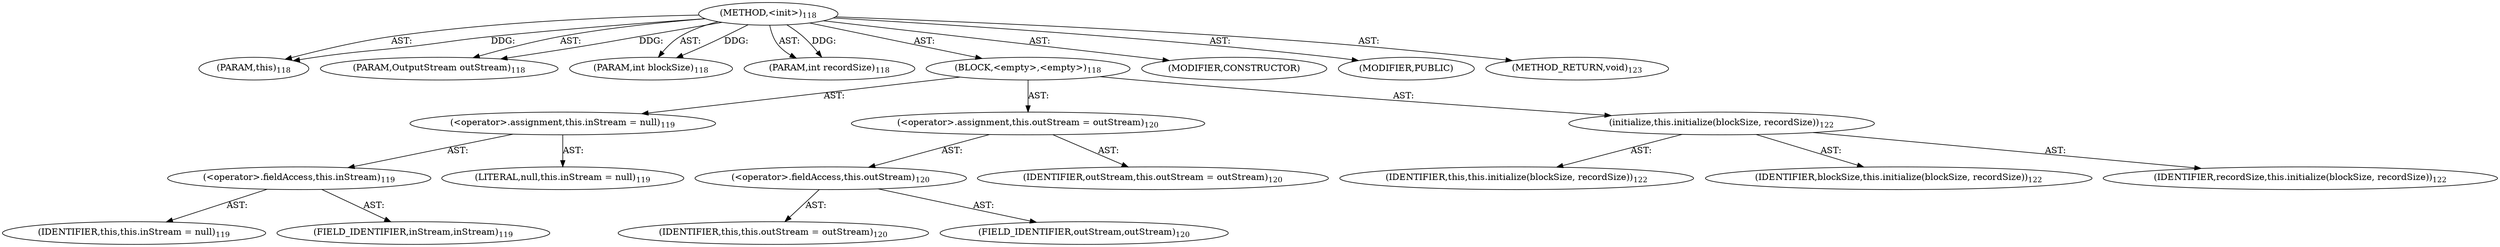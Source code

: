 digraph "&lt;init&gt;" {  
"111669149701" [label = <(METHOD,&lt;init&gt;)<SUB>118</SUB>> ]
"115964117012" [label = <(PARAM,this)<SUB>118</SUB>> ]
"115964117022" [label = <(PARAM,OutputStream outStream)<SUB>118</SUB>> ]
"115964117023" [label = <(PARAM,int blockSize)<SUB>118</SUB>> ]
"115964117024" [label = <(PARAM,int recordSize)<SUB>118</SUB>> ]
"25769803781" [label = <(BLOCK,&lt;empty&gt;,&lt;empty&gt;)<SUB>118</SUB>> ]
"30064771085" [label = <(&lt;operator&gt;.assignment,this.inStream = null)<SUB>119</SUB>> ]
"30064771086" [label = <(&lt;operator&gt;.fieldAccess,this.inStream)<SUB>119</SUB>> ]
"68719476847" [label = <(IDENTIFIER,this,this.inStream = null)<SUB>119</SUB>> ]
"55834574854" [label = <(FIELD_IDENTIFIER,inStream,inStream)<SUB>119</SUB>> ]
"90194313217" [label = <(LITERAL,null,this.inStream = null)<SUB>119</SUB>> ]
"30064771087" [label = <(&lt;operator&gt;.assignment,this.outStream = outStream)<SUB>120</SUB>> ]
"30064771088" [label = <(&lt;operator&gt;.fieldAccess,this.outStream)<SUB>120</SUB>> ]
"68719476848" [label = <(IDENTIFIER,this,this.outStream = outStream)<SUB>120</SUB>> ]
"55834574855" [label = <(FIELD_IDENTIFIER,outStream,outStream)<SUB>120</SUB>> ]
"68719476863" [label = <(IDENTIFIER,outStream,this.outStream = outStream)<SUB>120</SUB>> ]
"30064771089" [label = <(initialize,this.initialize(blockSize, recordSize))<SUB>122</SUB>> ]
"68719476849" [label = <(IDENTIFIER,this,this.initialize(blockSize, recordSize))<SUB>122</SUB>> ]
"68719476864" [label = <(IDENTIFIER,blockSize,this.initialize(blockSize, recordSize))<SUB>122</SUB>> ]
"68719476865" [label = <(IDENTIFIER,recordSize,this.initialize(blockSize, recordSize))<SUB>122</SUB>> ]
"133143986199" [label = <(MODIFIER,CONSTRUCTOR)> ]
"133143986200" [label = <(MODIFIER,PUBLIC)> ]
"128849018885" [label = <(METHOD_RETURN,void)<SUB>123</SUB>> ]
  "111669149701" -> "115964117012"  [ label = "AST: "] 
  "111669149701" -> "115964117022"  [ label = "AST: "] 
  "111669149701" -> "115964117023"  [ label = "AST: "] 
  "111669149701" -> "115964117024"  [ label = "AST: "] 
  "111669149701" -> "25769803781"  [ label = "AST: "] 
  "111669149701" -> "133143986199"  [ label = "AST: "] 
  "111669149701" -> "133143986200"  [ label = "AST: "] 
  "111669149701" -> "128849018885"  [ label = "AST: "] 
  "25769803781" -> "30064771085"  [ label = "AST: "] 
  "25769803781" -> "30064771087"  [ label = "AST: "] 
  "25769803781" -> "30064771089"  [ label = "AST: "] 
  "30064771085" -> "30064771086"  [ label = "AST: "] 
  "30064771085" -> "90194313217"  [ label = "AST: "] 
  "30064771086" -> "68719476847"  [ label = "AST: "] 
  "30064771086" -> "55834574854"  [ label = "AST: "] 
  "30064771087" -> "30064771088"  [ label = "AST: "] 
  "30064771087" -> "68719476863"  [ label = "AST: "] 
  "30064771088" -> "68719476848"  [ label = "AST: "] 
  "30064771088" -> "55834574855"  [ label = "AST: "] 
  "30064771089" -> "68719476849"  [ label = "AST: "] 
  "30064771089" -> "68719476864"  [ label = "AST: "] 
  "30064771089" -> "68719476865"  [ label = "AST: "] 
  "111669149701" -> "115964117012"  [ label = "DDG: "] 
  "111669149701" -> "115964117022"  [ label = "DDG: "] 
  "111669149701" -> "115964117023"  [ label = "DDG: "] 
  "111669149701" -> "115964117024"  [ label = "DDG: "] 
}
